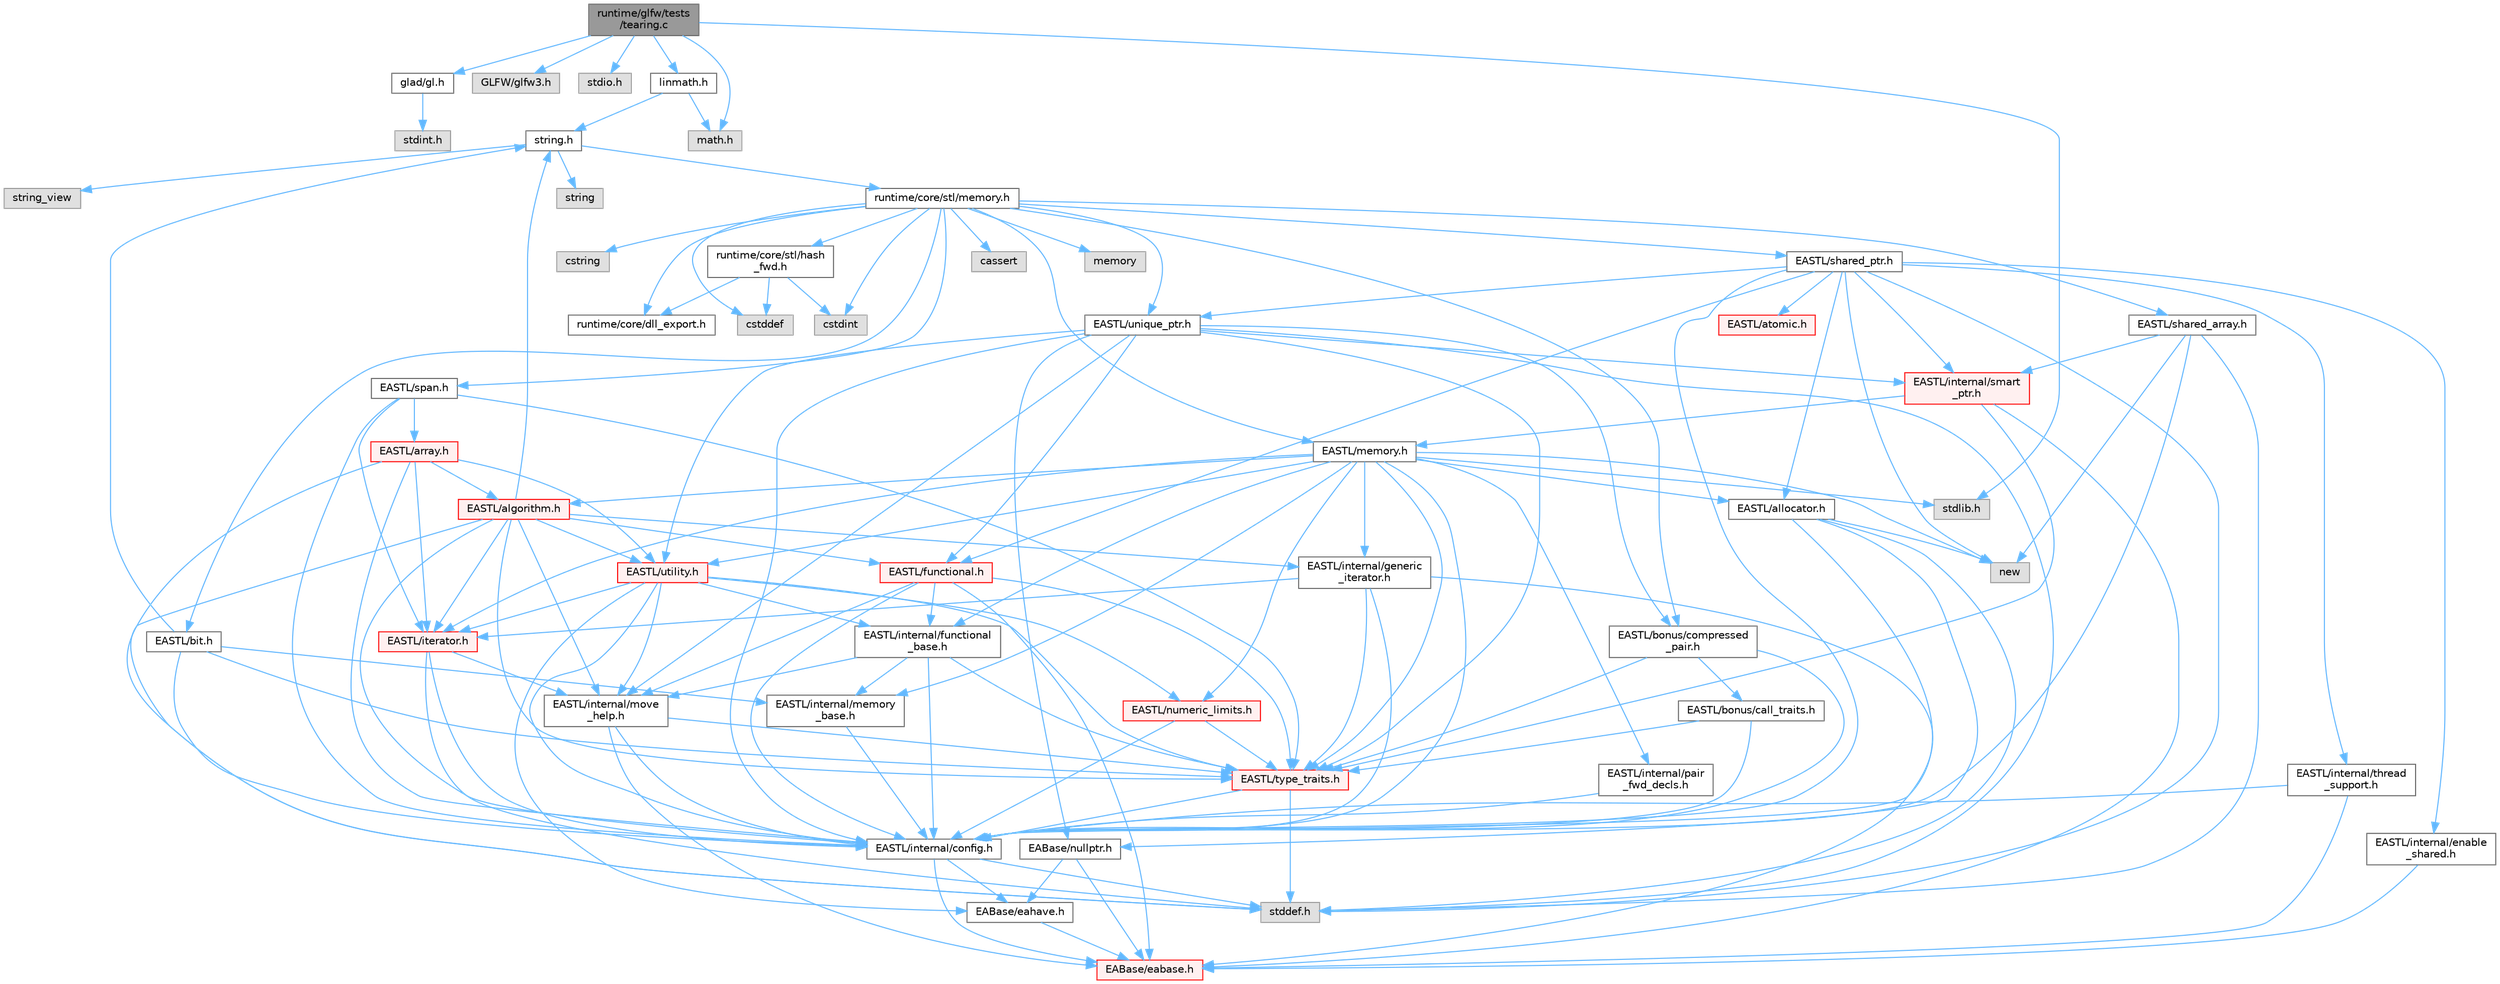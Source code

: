 digraph "runtime/glfw/tests/tearing.c"
{
 // LATEX_PDF_SIZE
  bgcolor="transparent";
  edge [fontname=Helvetica,fontsize=10,labelfontname=Helvetica,labelfontsize=10];
  node [fontname=Helvetica,fontsize=10,shape=box,height=0.2,width=0.4];
  Node1 [id="Node000001",label="runtime/glfw/tests\l/tearing.c",height=0.2,width=0.4,color="gray40", fillcolor="grey60", style="filled", fontcolor="black",tooltip=" "];
  Node1 -> Node2 [id="edge1_Node000001_Node000002",color="steelblue1",style="solid",tooltip=" "];
  Node2 [id="Node000002",label="glad/gl.h",height=0.2,width=0.4,color="grey40", fillcolor="white", style="filled",URL="$gl_8h.html",tooltip=" "];
  Node2 -> Node3 [id="edge2_Node000002_Node000003",color="steelblue1",style="solid",tooltip=" "];
  Node3 [id="Node000003",label="stdint.h",height=0.2,width=0.4,color="grey60", fillcolor="#E0E0E0", style="filled",tooltip=" "];
  Node1 -> Node4 [id="edge3_Node000001_Node000004",color="steelblue1",style="solid",tooltip=" "];
  Node4 [id="Node000004",label="GLFW/glfw3.h",height=0.2,width=0.4,color="grey60", fillcolor="#E0E0E0", style="filled",tooltip=" "];
  Node1 -> Node5 [id="edge4_Node000001_Node000005",color="steelblue1",style="solid",tooltip=" "];
  Node5 [id="Node000005",label="stdio.h",height=0.2,width=0.4,color="grey60", fillcolor="#E0E0E0", style="filled",tooltip=" "];
  Node1 -> Node6 [id="edge5_Node000001_Node000006",color="steelblue1",style="solid",tooltip=" "];
  Node6 [id="Node000006",label="stdlib.h",height=0.2,width=0.4,color="grey60", fillcolor="#E0E0E0", style="filled",tooltip=" "];
  Node1 -> Node7 [id="edge6_Node000001_Node000007",color="steelblue1",style="solid",tooltip=" "];
  Node7 [id="Node000007",label="math.h",height=0.2,width=0.4,color="grey60", fillcolor="#E0E0E0", style="filled",tooltip=" "];
  Node1 -> Node8 [id="edge7_Node000001_Node000008",color="steelblue1",style="solid",tooltip=" "];
  Node8 [id="Node000008",label="linmath.h",height=0.2,width=0.4,color="grey40", fillcolor="white", style="filled",URL="$linmath_8h.html",tooltip=" "];
  Node8 -> Node9 [id="edge8_Node000008_Node000009",color="steelblue1",style="solid",tooltip=" "];
  Node9 [id="Node000009",label="string.h",height=0.2,width=0.4,color="grey40", fillcolor="white", style="filled",URL="$string_8h.html",tooltip=" "];
  Node9 -> Node10 [id="edge9_Node000009_Node000010",color="steelblue1",style="solid",tooltip=" "];
  Node10 [id="Node000010",label="string",height=0.2,width=0.4,color="grey60", fillcolor="#E0E0E0", style="filled",tooltip=" "];
  Node9 -> Node11 [id="edge10_Node000009_Node000011",color="steelblue1",style="solid",tooltip=" "];
  Node11 [id="Node000011",label="string_view",height=0.2,width=0.4,color="grey60", fillcolor="#E0E0E0", style="filled",tooltip=" "];
  Node9 -> Node12 [id="edge11_Node000009_Node000012",color="steelblue1",style="solid",tooltip=" "];
  Node12 [id="Node000012",label="runtime/core/stl/memory.h",height=0.2,width=0.4,color="grey40", fillcolor="white", style="filled",URL="$core_2stl_2memory_8h.html",tooltip=" "];
  Node12 -> Node13 [id="edge12_Node000012_Node000013",color="steelblue1",style="solid",tooltip=" "];
  Node13 [id="Node000013",label="cstddef",height=0.2,width=0.4,color="grey60", fillcolor="#E0E0E0", style="filled",tooltip=" "];
  Node12 -> Node14 [id="edge13_Node000012_Node000014",color="steelblue1",style="solid",tooltip=" "];
  Node14 [id="Node000014",label="cstdint",height=0.2,width=0.4,color="grey60", fillcolor="#E0E0E0", style="filled",tooltip=" "];
  Node12 -> Node15 [id="edge14_Node000012_Node000015",color="steelblue1",style="solid",tooltip=" "];
  Node15 [id="Node000015",label="cassert",height=0.2,width=0.4,color="grey60", fillcolor="#E0E0E0", style="filled",tooltip=" "];
  Node12 -> Node16 [id="edge15_Node000012_Node000016",color="steelblue1",style="solid",tooltip=" "];
  Node16 [id="Node000016",label="memory",height=0.2,width=0.4,color="grey60", fillcolor="#E0E0E0", style="filled",tooltip=" "];
  Node12 -> Node17 [id="edge16_Node000012_Node000017",color="steelblue1",style="solid",tooltip=" "];
  Node17 [id="Node000017",label="cstring",height=0.2,width=0.4,color="grey60", fillcolor="#E0E0E0", style="filled",tooltip=" "];
  Node12 -> Node18 [id="edge17_Node000012_Node000018",color="steelblue1",style="solid",tooltip=" "];
  Node18 [id="Node000018",label="EASTL/bit.h",height=0.2,width=0.4,color="grey40", fillcolor="white", style="filled",URL="$bit_8h.html",tooltip=" "];
  Node18 -> Node19 [id="edge18_Node000018_Node000019",color="steelblue1",style="solid",tooltip=" "];
  Node19 [id="Node000019",label="EASTL/internal/config.h",height=0.2,width=0.4,color="grey40", fillcolor="white", style="filled",URL="$config_8h.html",tooltip=" "];
  Node19 -> Node20 [id="edge19_Node000019_Node000020",color="steelblue1",style="solid",tooltip=" "];
  Node20 [id="Node000020",label="EABase/eabase.h",height=0.2,width=0.4,color="red", fillcolor="#FFF0F0", style="filled",URL="$eabase_8h.html",tooltip=" "];
  Node19 -> Node26 [id="edge20_Node000019_Node000026",color="steelblue1",style="solid",tooltip=" "];
  Node26 [id="Node000026",label="EABase/eahave.h",height=0.2,width=0.4,color="grey40", fillcolor="white", style="filled",URL="$eahave_8h.html",tooltip=" "];
  Node26 -> Node20 [id="edge21_Node000026_Node000020",color="steelblue1",style="solid",tooltip=" "];
  Node19 -> Node27 [id="edge22_Node000019_Node000027",color="steelblue1",style="solid",tooltip=" "];
  Node27 [id="Node000027",label="stddef.h",height=0.2,width=0.4,color="grey60", fillcolor="#E0E0E0", style="filled",tooltip=" "];
  Node18 -> Node28 [id="edge23_Node000018_Node000028",color="steelblue1",style="solid",tooltip=" "];
  Node28 [id="Node000028",label="EASTL/internal/memory\l_base.h",height=0.2,width=0.4,color="grey40", fillcolor="white", style="filled",URL="$memory__base_8h.html",tooltip=" "];
  Node28 -> Node19 [id="edge24_Node000028_Node000019",color="steelblue1",style="solid",tooltip=" "];
  Node18 -> Node29 [id="edge25_Node000018_Node000029",color="steelblue1",style="solid",tooltip=" "];
  Node29 [id="Node000029",label="EASTL/type_traits.h",height=0.2,width=0.4,color="red", fillcolor="#FFF0F0", style="filled",URL="$_e_a_s_t_l_2include_2_e_a_s_t_l_2type__traits_8h.html",tooltip=" "];
  Node29 -> Node19 [id="edge26_Node000029_Node000019",color="steelblue1",style="solid",tooltip=" "];
  Node29 -> Node27 [id="edge27_Node000029_Node000027",color="steelblue1",style="solid",tooltip=" "];
  Node18 -> Node9 [id="edge28_Node000018_Node000009",color="steelblue1",style="solid",tooltip=" "];
  Node12 -> Node39 [id="edge29_Node000012_Node000039",color="steelblue1",style="solid",tooltip=" "];
  Node39 [id="Node000039",label="EASTL/memory.h",height=0.2,width=0.4,color="grey40", fillcolor="white", style="filled",URL="$_e_a_s_t_l_2include_2_e_a_s_t_l_2memory_8h.html",tooltip=" "];
  Node39 -> Node19 [id="edge30_Node000039_Node000019",color="steelblue1",style="solid",tooltip=" "];
  Node39 -> Node28 [id="edge31_Node000039_Node000028",color="steelblue1",style="solid",tooltip=" "];
  Node39 -> Node40 [id="edge32_Node000039_Node000040",color="steelblue1",style="solid",tooltip=" "];
  Node40 [id="Node000040",label="EASTL/internal/generic\l_iterator.h",height=0.2,width=0.4,color="grey40", fillcolor="white", style="filled",URL="$generic__iterator_8h.html",tooltip=" "];
  Node40 -> Node20 [id="edge33_Node000040_Node000020",color="steelblue1",style="solid",tooltip=" "];
  Node40 -> Node19 [id="edge34_Node000040_Node000019",color="steelblue1",style="solid",tooltip=" "];
  Node40 -> Node41 [id="edge35_Node000040_Node000041",color="steelblue1",style="solid",tooltip=" "];
  Node41 [id="Node000041",label="EASTL/iterator.h",height=0.2,width=0.4,color="red", fillcolor="#FFF0F0", style="filled",URL="$_e_a_s_t_l_2include_2_e_a_s_t_l_2iterator_8h.html",tooltip=" "];
  Node41 -> Node19 [id="edge36_Node000041_Node000019",color="steelblue1",style="solid",tooltip=" "];
  Node41 -> Node42 [id="edge37_Node000041_Node000042",color="steelblue1",style="solid",tooltip=" "];
  Node42 [id="Node000042",label="EASTL/internal/move\l_help.h",height=0.2,width=0.4,color="grey40", fillcolor="white", style="filled",URL="$move__help_8h.html",tooltip=" "];
  Node42 -> Node20 [id="edge38_Node000042_Node000020",color="steelblue1",style="solid",tooltip=" "];
  Node42 -> Node19 [id="edge39_Node000042_Node000019",color="steelblue1",style="solid",tooltip=" "];
  Node42 -> Node29 [id="edge40_Node000042_Node000029",color="steelblue1",style="solid",tooltip=" "];
  Node41 -> Node27 [id="edge41_Node000041_Node000027",color="steelblue1",style="solid",tooltip=" "];
  Node40 -> Node29 [id="edge42_Node000040_Node000029",color="steelblue1",style="solid",tooltip=" "];
  Node39 -> Node44 [id="edge43_Node000039_Node000044",color="steelblue1",style="solid",tooltip=" "];
  Node44 [id="Node000044",label="EASTL/internal/pair\l_fwd_decls.h",height=0.2,width=0.4,color="grey40", fillcolor="white", style="filled",URL="$pair__fwd__decls_8h.html",tooltip=" "];
  Node44 -> Node19 [id="edge44_Node000044_Node000019",color="steelblue1",style="solid",tooltip=" "];
  Node39 -> Node45 [id="edge45_Node000039_Node000045",color="steelblue1",style="solid",tooltip=" "];
  Node45 [id="Node000045",label="EASTL/internal/functional\l_base.h",height=0.2,width=0.4,color="grey40", fillcolor="white", style="filled",URL="$functional__base_8h.html",tooltip=" "];
  Node45 -> Node19 [id="edge46_Node000045_Node000019",color="steelblue1",style="solid",tooltip=" "];
  Node45 -> Node28 [id="edge47_Node000045_Node000028",color="steelblue1",style="solid",tooltip=" "];
  Node45 -> Node42 [id="edge48_Node000045_Node000042",color="steelblue1",style="solid",tooltip=" "];
  Node45 -> Node29 [id="edge49_Node000045_Node000029",color="steelblue1",style="solid",tooltip=" "];
  Node39 -> Node46 [id="edge50_Node000039_Node000046",color="steelblue1",style="solid",tooltip=" "];
  Node46 [id="Node000046",label="EASTL/algorithm.h",height=0.2,width=0.4,color="red", fillcolor="#FFF0F0", style="filled",URL="$_e_a_s_t_l_2include_2_e_a_s_t_l_2algorithm_8h.html",tooltip=" "];
  Node46 -> Node19 [id="edge51_Node000046_Node000019",color="steelblue1",style="solid",tooltip=" "];
  Node46 -> Node29 [id="edge52_Node000046_Node000029",color="steelblue1",style="solid",tooltip=" "];
  Node46 -> Node42 [id="edge53_Node000046_Node000042",color="steelblue1",style="solid",tooltip=" "];
  Node46 -> Node41 [id="edge54_Node000046_Node000041",color="steelblue1",style="solid",tooltip=" "];
  Node46 -> Node49 [id="edge55_Node000046_Node000049",color="steelblue1",style="solid",tooltip=" "];
  Node49 [id="Node000049",label="EASTL/functional.h",height=0.2,width=0.4,color="red", fillcolor="#FFF0F0", style="filled",URL="$_e_a_s_t_l_2include_2_e_a_s_t_l_2functional_8h.html",tooltip=" "];
  Node49 -> Node20 [id="edge56_Node000049_Node000020",color="steelblue1",style="solid",tooltip=" "];
  Node49 -> Node19 [id="edge57_Node000049_Node000019",color="steelblue1",style="solid",tooltip=" "];
  Node49 -> Node42 [id="edge58_Node000049_Node000042",color="steelblue1",style="solid",tooltip=" "];
  Node49 -> Node29 [id="edge59_Node000049_Node000029",color="steelblue1",style="solid",tooltip=" "];
  Node49 -> Node45 [id="edge60_Node000049_Node000045",color="steelblue1",style="solid",tooltip=" "];
  Node46 -> Node56 [id="edge61_Node000046_Node000056",color="steelblue1",style="solid",tooltip=" "];
  Node56 [id="Node000056",label="EASTL/utility.h",height=0.2,width=0.4,color="red", fillcolor="#FFF0F0", style="filled",URL="$_e_a_s_t_l_2include_2_e_a_s_t_l_2utility_8h.html",tooltip=" "];
  Node56 -> Node19 [id="edge62_Node000056_Node000019",color="steelblue1",style="solid",tooltip=" "];
  Node56 -> Node29 [id="edge63_Node000056_Node000029",color="steelblue1",style="solid",tooltip=" "];
  Node56 -> Node41 [id="edge64_Node000056_Node000041",color="steelblue1",style="solid",tooltip=" "];
  Node56 -> Node57 [id="edge65_Node000056_Node000057",color="steelblue1",style="solid",tooltip=" "];
  Node57 [id="Node000057",label="EASTL/numeric_limits.h",height=0.2,width=0.4,color="red", fillcolor="#FFF0F0", style="filled",URL="$numeric__limits_8h.html",tooltip=" "];
  Node57 -> Node19 [id="edge66_Node000057_Node000019",color="steelblue1",style="solid",tooltip=" "];
  Node57 -> Node29 [id="edge67_Node000057_Node000029",color="steelblue1",style="solid",tooltip=" "];
  Node56 -> Node45 [id="edge68_Node000056_Node000045",color="steelblue1",style="solid",tooltip=" "];
  Node56 -> Node42 [id="edge69_Node000056_Node000042",color="steelblue1",style="solid",tooltip=" "];
  Node56 -> Node26 [id="edge70_Node000056_Node000026",color="steelblue1",style="solid",tooltip=" "];
  Node46 -> Node40 [id="edge71_Node000046_Node000040",color="steelblue1",style="solid",tooltip=" "];
  Node46 -> Node27 [id="edge72_Node000046_Node000027",color="steelblue1",style="solid",tooltip=" "];
  Node46 -> Node9 [id="edge73_Node000046_Node000009",color="steelblue1",style="solid",tooltip=" "];
  Node39 -> Node29 [id="edge74_Node000039_Node000029",color="steelblue1",style="solid",tooltip=" "];
  Node39 -> Node53 [id="edge75_Node000039_Node000053",color="steelblue1",style="solid",tooltip=" "];
  Node53 [id="Node000053",label="EASTL/allocator.h",height=0.2,width=0.4,color="grey40", fillcolor="white", style="filled",URL="$allocator_8h.html",tooltip=" "];
  Node53 -> Node19 [id="edge76_Node000053_Node000019",color="steelblue1",style="solid",tooltip=" "];
  Node53 -> Node31 [id="edge77_Node000053_Node000031",color="steelblue1",style="solid",tooltip=" "];
  Node31 [id="Node000031",label="EABase/nullptr.h",height=0.2,width=0.4,color="grey40", fillcolor="white", style="filled",URL="$nullptr_8h.html",tooltip=" "];
  Node31 -> Node20 [id="edge78_Node000031_Node000020",color="steelblue1",style="solid",tooltip=" "];
  Node31 -> Node26 [id="edge79_Node000031_Node000026",color="steelblue1",style="solid",tooltip=" "];
  Node53 -> Node27 [id="edge80_Node000053_Node000027",color="steelblue1",style="solid",tooltip=" "];
  Node53 -> Node54 [id="edge81_Node000053_Node000054",color="steelblue1",style="solid",tooltip=" "];
  Node54 [id="Node000054",label="new",height=0.2,width=0.4,color="grey60", fillcolor="#E0E0E0", style="filled",tooltip=" "];
  Node39 -> Node41 [id="edge82_Node000039_Node000041",color="steelblue1",style="solid",tooltip=" "];
  Node39 -> Node56 [id="edge83_Node000039_Node000056",color="steelblue1",style="solid",tooltip=" "];
  Node39 -> Node57 [id="edge84_Node000039_Node000057",color="steelblue1",style="solid",tooltip=" "];
  Node39 -> Node6 [id="edge85_Node000039_Node000006",color="steelblue1",style="solid",tooltip=" "];
  Node39 -> Node54 [id="edge86_Node000039_Node000054",color="steelblue1",style="solid",tooltip=" "];
  Node12 -> Node66 [id="edge87_Node000012_Node000066",color="steelblue1",style="solid",tooltip=" "];
  Node66 [id="Node000066",label="EASTL/shared_array.h",height=0.2,width=0.4,color="grey40", fillcolor="white", style="filled",URL="$shared__array_8h.html",tooltip=" "];
  Node66 -> Node19 [id="edge88_Node000066_Node000019",color="steelblue1",style="solid",tooltip=" "];
  Node66 -> Node67 [id="edge89_Node000066_Node000067",color="steelblue1",style="solid",tooltip=" "];
  Node67 [id="Node000067",label="EASTL/internal/smart\l_ptr.h",height=0.2,width=0.4,color="red", fillcolor="#FFF0F0", style="filled",URL="$smart__ptr_8h.html",tooltip=" "];
  Node67 -> Node20 [id="edge90_Node000067_Node000020",color="steelblue1",style="solid",tooltip=" "];
  Node67 -> Node39 [id="edge91_Node000067_Node000039",color="steelblue1",style="solid",tooltip=" "];
  Node67 -> Node29 [id="edge92_Node000067_Node000029",color="steelblue1",style="solid",tooltip=" "];
  Node66 -> Node54 [id="edge93_Node000066_Node000054",color="steelblue1",style="solid",tooltip=" "];
  Node66 -> Node27 [id="edge94_Node000066_Node000027",color="steelblue1",style="solid",tooltip=" "];
  Node12 -> Node69 [id="edge95_Node000012_Node000069",color="steelblue1",style="solid",tooltip=" "];
  Node69 [id="Node000069",label="EASTL/unique_ptr.h",height=0.2,width=0.4,color="grey40", fillcolor="white", style="filled",URL="$unique__ptr_8h.html",tooltip=" "];
  Node69 -> Node31 [id="edge96_Node000069_Node000031",color="steelblue1",style="solid",tooltip=" "];
  Node69 -> Node70 [id="edge97_Node000069_Node000070",color="steelblue1",style="solid",tooltip=" "];
  Node70 [id="Node000070",label="EASTL/bonus/compressed\l_pair.h",height=0.2,width=0.4,color="grey40", fillcolor="white", style="filled",URL="$compressed__pair_8h.html",tooltip=" "];
  Node70 -> Node19 [id="edge98_Node000070_Node000019",color="steelblue1",style="solid",tooltip=" "];
  Node70 -> Node29 [id="edge99_Node000070_Node000029",color="steelblue1",style="solid",tooltip=" "];
  Node70 -> Node71 [id="edge100_Node000070_Node000071",color="steelblue1",style="solid",tooltip=" "];
  Node71 [id="Node000071",label="EASTL/bonus/call_traits.h",height=0.2,width=0.4,color="grey40", fillcolor="white", style="filled",URL="$call__traits_8h.html",tooltip=" "];
  Node71 -> Node19 [id="edge101_Node000071_Node000019",color="steelblue1",style="solid",tooltip=" "];
  Node71 -> Node29 [id="edge102_Node000071_Node000029",color="steelblue1",style="solid",tooltip=" "];
  Node69 -> Node49 [id="edge103_Node000069_Node000049",color="steelblue1",style="solid",tooltip=" "];
  Node69 -> Node19 [id="edge104_Node000069_Node000019",color="steelblue1",style="solid",tooltip=" "];
  Node69 -> Node42 [id="edge105_Node000069_Node000042",color="steelblue1",style="solid",tooltip=" "];
  Node69 -> Node67 [id="edge106_Node000069_Node000067",color="steelblue1",style="solid",tooltip=" "];
  Node69 -> Node29 [id="edge107_Node000069_Node000029",color="steelblue1",style="solid",tooltip=" "];
  Node69 -> Node56 [id="edge108_Node000069_Node000056",color="steelblue1",style="solid",tooltip=" "];
  Node69 -> Node27 [id="edge109_Node000069_Node000027",color="steelblue1",style="solid",tooltip=" "];
  Node12 -> Node72 [id="edge110_Node000012_Node000072",color="steelblue1",style="solid",tooltip=" "];
  Node72 [id="Node000072",label="EASTL/shared_ptr.h",height=0.2,width=0.4,color="grey40", fillcolor="white", style="filled",URL="$shared__ptr_8h.html",tooltip=" "];
  Node72 -> Node19 [id="edge111_Node000072_Node000019",color="steelblue1",style="solid",tooltip=" "];
  Node72 -> Node67 [id="edge112_Node000072_Node000067",color="steelblue1",style="solid",tooltip=" "];
  Node72 -> Node73 [id="edge113_Node000072_Node000073",color="steelblue1",style="solid",tooltip=" "];
  Node73 [id="Node000073",label="EASTL/internal/thread\l_support.h",height=0.2,width=0.4,color="grey40", fillcolor="white", style="filled",URL="$thread__support_8h.html",tooltip=" "];
  Node73 -> Node20 [id="edge114_Node000073_Node000020",color="steelblue1",style="solid",tooltip=" "];
  Node73 -> Node19 [id="edge115_Node000073_Node000019",color="steelblue1",style="solid",tooltip=" "];
  Node72 -> Node69 [id="edge116_Node000072_Node000069",color="steelblue1",style="solid",tooltip=" "];
  Node72 -> Node49 [id="edge117_Node000072_Node000049",color="steelblue1",style="solid",tooltip=" "];
  Node72 -> Node53 [id="edge118_Node000072_Node000053",color="steelblue1",style="solid",tooltip=" "];
  Node72 -> Node74 [id="edge119_Node000072_Node000074",color="steelblue1",style="solid",tooltip=" "];
  Node74 [id="Node000074",label="EASTL/atomic.h",height=0.2,width=0.4,color="red", fillcolor="#FFF0F0", style="filled",URL="$_e_a_s_t_l_2include_2_e_a_s_t_l_2atomic_8h.html",tooltip=" "];
  Node72 -> Node54 [id="edge120_Node000072_Node000054",color="steelblue1",style="solid",tooltip=" "];
  Node72 -> Node27 [id="edge121_Node000072_Node000027",color="steelblue1",style="solid",tooltip=" "];
  Node72 -> Node151 [id="edge122_Node000072_Node000151",color="steelblue1",style="solid",tooltip=" "];
  Node151 [id="Node000151",label="EASTL/internal/enable\l_shared.h",height=0.2,width=0.4,color="grey40", fillcolor="white", style="filled",URL="$enable__shared_8h.html",tooltip=" "];
  Node151 -> Node20 [id="edge123_Node000151_Node000020",color="steelblue1",style="solid",tooltip=" "];
  Node12 -> Node152 [id="edge124_Node000012_Node000152",color="steelblue1",style="solid",tooltip=" "];
  Node152 [id="Node000152",label="EASTL/span.h",height=0.2,width=0.4,color="grey40", fillcolor="white", style="filled",URL="$span_8h.html",tooltip=" "];
  Node152 -> Node19 [id="edge125_Node000152_Node000019",color="steelblue1",style="solid",tooltip=" "];
  Node152 -> Node29 [id="edge126_Node000152_Node000029",color="steelblue1",style="solid",tooltip=" "];
  Node152 -> Node41 [id="edge127_Node000152_Node000041",color="steelblue1",style="solid",tooltip=" "];
  Node152 -> Node153 [id="edge128_Node000152_Node000153",color="steelblue1",style="solid",tooltip=" "];
  Node153 [id="Node000153",label="EASTL/array.h",height=0.2,width=0.4,color="red", fillcolor="#FFF0F0", style="filled",URL="$array_8h.html",tooltip=" "];
  Node153 -> Node19 [id="edge129_Node000153_Node000019",color="steelblue1",style="solid",tooltip=" "];
  Node153 -> Node41 [id="edge130_Node000153_Node000041",color="steelblue1",style="solid",tooltip=" "];
  Node153 -> Node46 [id="edge131_Node000153_Node000046",color="steelblue1",style="solid",tooltip=" "];
  Node153 -> Node56 [id="edge132_Node000153_Node000056",color="steelblue1",style="solid",tooltip=" "];
  Node153 -> Node27 [id="edge133_Node000153_Node000027",color="steelblue1",style="solid",tooltip=" "];
  Node12 -> Node70 [id="edge134_Node000012_Node000070",color="steelblue1",style="solid",tooltip=" "];
  Node12 -> Node155 [id="edge135_Node000012_Node000155",color="steelblue1",style="solid",tooltip=" "];
  Node155 [id="Node000155",label="runtime/core/dll_export.h",height=0.2,width=0.4,color="grey40", fillcolor="white", style="filled",URL="$dll__export_8h.html",tooltip=" "];
  Node12 -> Node156 [id="edge136_Node000012_Node000156",color="steelblue1",style="solid",tooltip=" "];
  Node156 [id="Node000156",label="runtime/core/stl/hash\l_fwd.h",height=0.2,width=0.4,color="grey40", fillcolor="white", style="filled",URL="$hash__fwd_8h.html",tooltip=" "];
  Node156 -> Node13 [id="edge137_Node000156_Node000013",color="steelblue1",style="solid",tooltip=" "];
  Node156 -> Node14 [id="edge138_Node000156_Node000014",color="steelblue1",style="solid",tooltip=" "];
  Node156 -> Node155 [id="edge139_Node000156_Node000155",color="steelblue1",style="solid",tooltip=" "];
  Node8 -> Node7 [id="edge140_Node000008_Node000007",color="steelblue1",style="solid",tooltip=" "];
}
